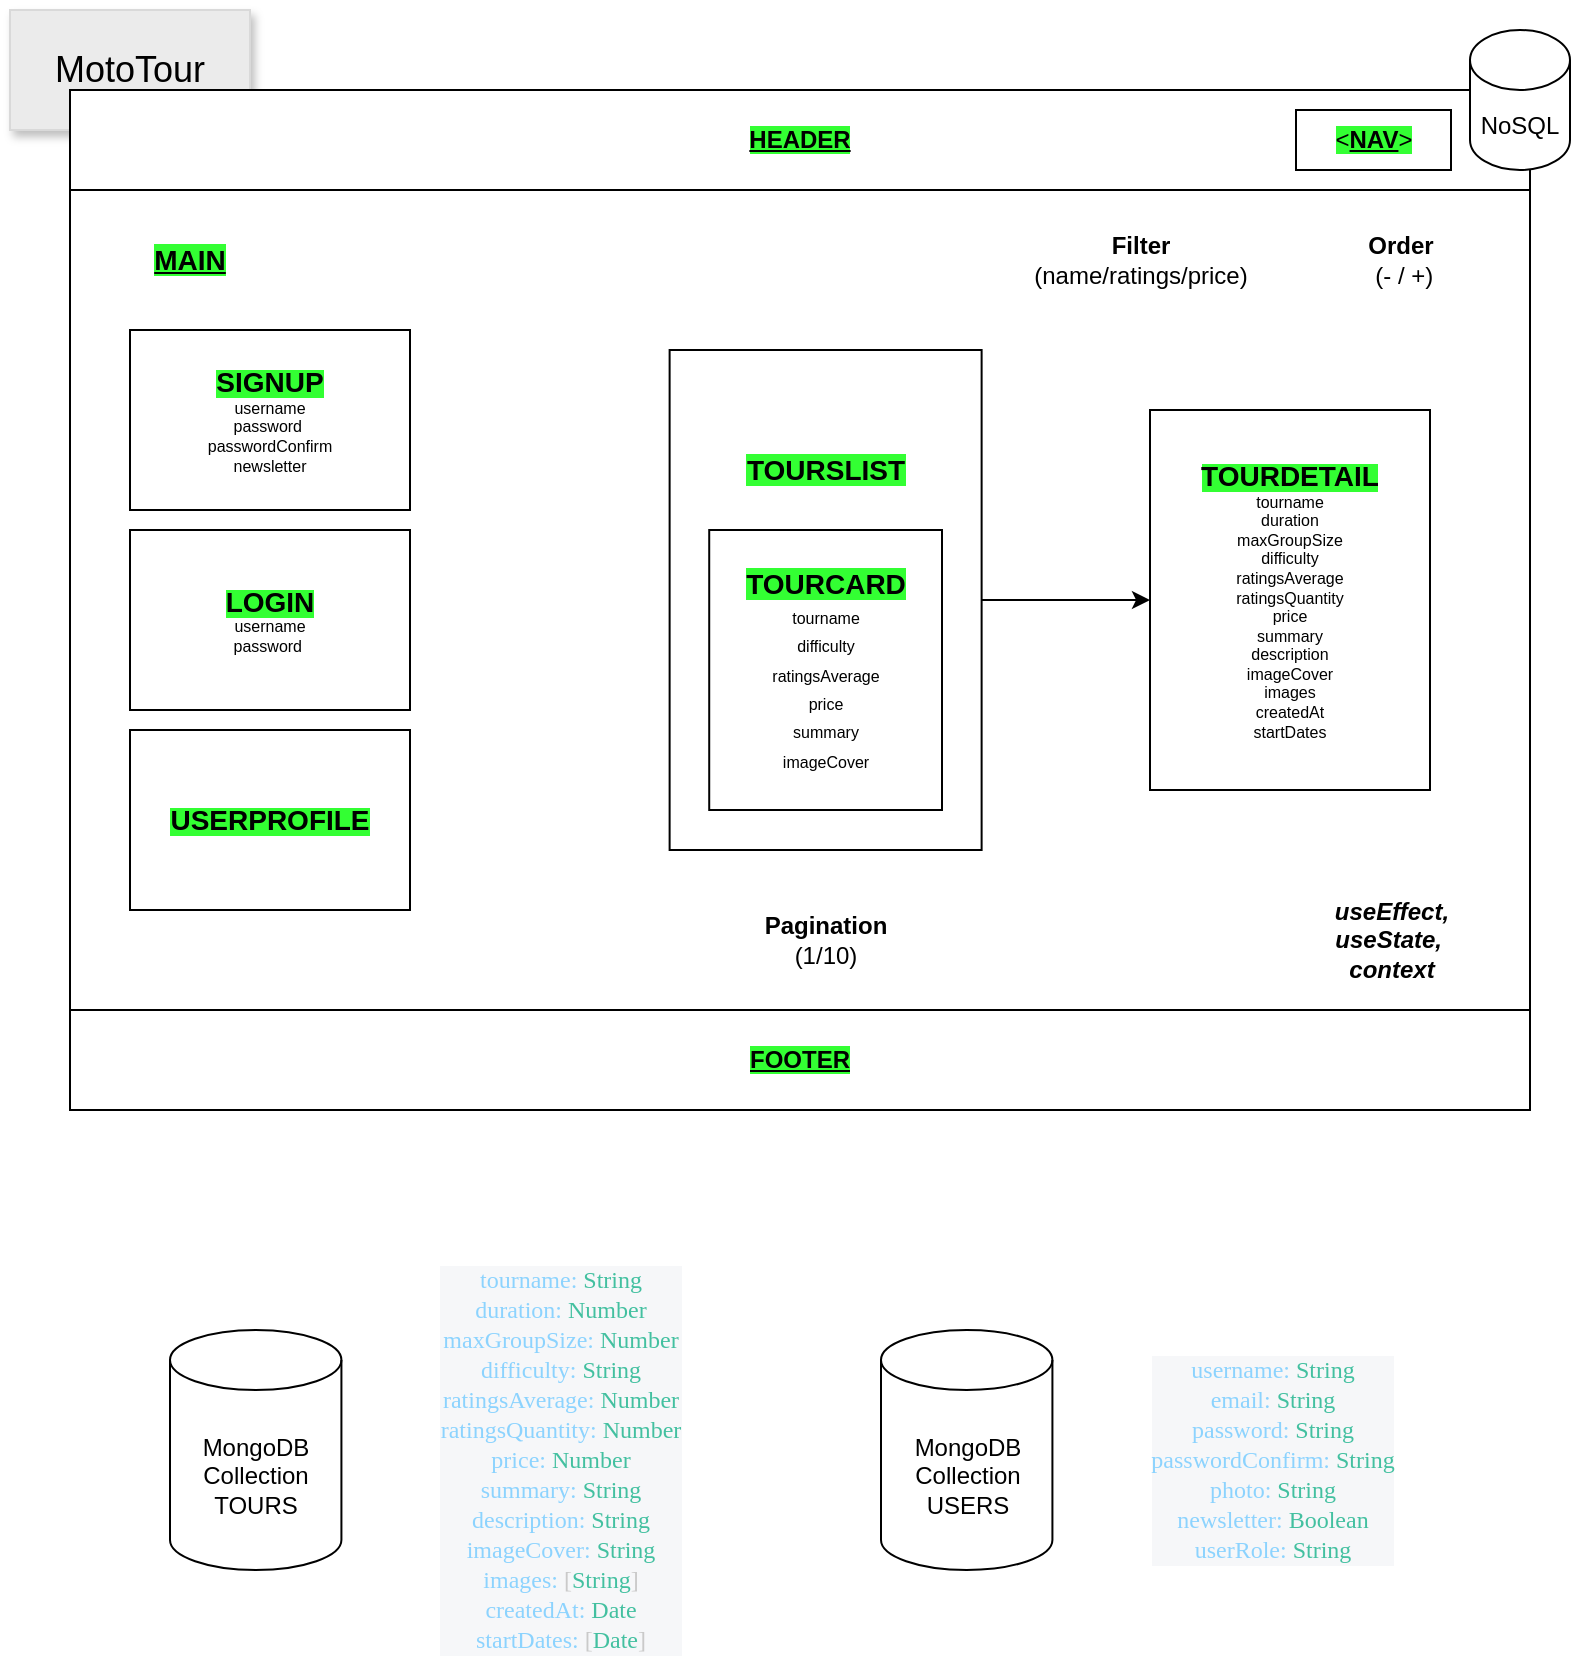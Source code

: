 <mxfile version="16.5.2" type="github">
  <diagram id="uzeWqnwKXu1-_gKhjPXf" name="Page-1">
    <mxGraphModel dx="1038" dy="705" grid="1" gridSize="10" guides="1" tooltips="1" connect="1" arrows="1" fold="1" page="1" pageScale="1" pageWidth="827" pageHeight="1169" math="0" shadow="0">
      <root>
        <mxCell id="0" />
        <mxCell id="1" parent="0" />
        <mxCell id="JhrLA2LpPRyogHum-rHQ-1" value="&lt;font style=&quot;font-size: 18px&quot;&gt;MotoTour&lt;/font&gt;" style="rounded=0;whiteSpace=wrap;html=1;shadow=1;fillColor=#EBEBEB;strokeColor=#D9D9D9;" parent="1" vertex="1">
          <mxGeometry x="40" y="110" width="120" height="60" as="geometry" />
        </mxCell>
        <mxCell id="JhrLA2LpPRyogHum-rHQ-2" value="" style="rounded=0;whiteSpace=wrap;html=1;" parent="1" vertex="1">
          <mxGeometry x="70" y="200" width="730" height="410" as="geometry" />
        </mxCell>
        <mxCell id="kl5wbX_fLZKCo5mKVSHW-3" style="edgeStyle=orthogonalEdgeStyle;rounded=0;orthogonalLoop=1;jettySize=auto;html=1;exitX=1;exitY=0.5;exitDx=0;exitDy=0;" edge="1" parent="1" source="JhrLA2LpPRyogHum-rHQ-4" target="JhrLA2LpPRyogHum-rHQ-18">
          <mxGeometry relative="1" as="geometry" />
        </mxCell>
        <mxCell id="JhrLA2LpPRyogHum-rHQ-4" value="&lt;font style=&quot;font-size: 14px&quot;&gt;&lt;font style=&quot;background-color: rgb(51 , 255 , 51)&quot;&gt;&lt;b&gt;TOURSLIST&lt;br&gt;&lt;/b&gt;&lt;/font&gt;&lt;div style=&quot;font-size: 12px&quot;&gt;&lt;br&gt;&lt;/div&gt;&lt;div style=&quot;font-size: 12px&quot;&gt;&lt;br&gt;&lt;/div&gt;&lt;div style=&quot;font-size: 12px&quot;&gt;&lt;br&gt;&lt;/div&gt;&lt;div style=&quot;font-size: 12px&quot;&gt;&lt;br&gt;&lt;/div&gt;&lt;div style=&quot;font-size: 12px&quot;&gt;&lt;br&gt;&lt;/div&gt;&lt;div style=&quot;font-size: 12px&quot;&gt;&lt;br&gt;&lt;/div&gt;&lt;div style=&quot;font-size: 12px&quot;&gt;&lt;br&gt;&lt;/div&gt;&lt;div style=&quot;font-size: 12px&quot;&gt;&lt;br&gt;&lt;/div&gt;&lt;div style=&quot;font-size: 12px&quot;&gt;&lt;br&gt;&lt;/div&gt;&lt;/font&gt;" style="rounded=0;whiteSpace=wrap;html=1;" parent="1" vertex="1">
          <mxGeometry x="369.81" y="280" width="156" height="250" as="geometry" />
        </mxCell>
        <mxCell id="JhrLA2LpPRyogHum-rHQ-6" value="&lt;u&gt;&lt;b style=&quot;background-color: rgb(51 , 255 , 51)&quot;&gt;FOOTER&lt;/b&gt;&lt;/u&gt;" style="rounded=0;whiteSpace=wrap;html=1;" parent="1" vertex="1">
          <mxGeometry x="70" y="610" width="730" height="50" as="geometry" />
        </mxCell>
        <mxCell id="JhrLA2LpPRyogHum-rHQ-7" value="&lt;span style=&quot;background-color: rgb(51 , 255 , 51)&quot;&gt;&lt;b&gt;&lt;u&gt;HEADER&lt;/u&gt;&lt;/b&gt;&lt;/span&gt;" style="rounded=0;whiteSpace=wrap;html=1;" parent="1" vertex="1">
          <mxGeometry x="70" y="150" width="730" height="50" as="geometry" />
        </mxCell>
        <mxCell id="JhrLA2LpPRyogHum-rHQ-8" value="&lt;span style=&quot;background-color: rgb(51 , 255 , 51)&quot;&gt;&amp;lt;&lt;b&gt;&lt;u&gt;NAV&lt;/u&gt;&lt;/b&gt;&amp;gt;&lt;/span&gt;" style="rounded=0;whiteSpace=wrap;html=1;" parent="1" vertex="1">
          <mxGeometry x="683" y="160" width="77.5" height="30" as="geometry" />
        </mxCell>
        <mxCell id="JhrLA2LpPRyogHum-rHQ-9" value="&lt;span style=&quot;font-size: 14px ; background-color: rgb(51 , 255 , 51)&quot;&gt;&lt;b&gt;&lt;u&gt;MAIN&lt;/u&gt;&lt;/b&gt;&lt;/span&gt;" style="text;html=1;strokeColor=none;fillColor=none;align=center;verticalAlign=middle;whiteSpace=wrap;rounded=0;" parent="1" vertex="1">
          <mxGeometry x="100" y="220" width="60" height="30" as="geometry" />
        </mxCell>
        <mxCell id="JhrLA2LpPRyogHum-rHQ-10" value="&lt;b&gt;Filter&lt;/b&gt; (name/ratings/price)" style="text;html=1;strokeColor=none;fillColor=none;align=center;verticalAlign=middle;whiteSpace=wrap;rounded=0;" parent="1" vertex="1">
          <mxGeometry x="550" y="220" width="110.5" height="30" as="geometry" />
        </mxCell>
        <mxCell id="JhrLA2LpPRyogHum-rHQ-11" value="&lt;b&gt;Pagination&lt;/b&gt; (1/10)" style="text;html=1;strokeColor=none;fillColor=none;align=center;verticalAlign=middle;whiteSpace=wrap;rounded=0;" parent="1" vertex="1">
          <mxGeometry x="417.81" y="560" width="60" height="30" as="geometry" />
        </mxCell>
        <mxCell id="JhrLA2LpPRyogHum-rHQ-12" value="&lt;font&gt;&lt;font style=&quot;font-size: 14px ; background-color: rgb(51 , 255 , 51)&quot;&gt;&lt;b&gt;TOURCARD&lt;br&gt;&lt;/b&gt;&lt;/font&gt;&lt;div&gt;&lt;div&gt;&lt;font style=&quot;font-size: 8px&quot;&gt;tourname&lt;/font&gt;&lt;/div&gt;&lt;div&gt;&lt;font style=&quot;font-size: 8px&quot;&gt;difficulty&lt;br&gt;&lt;/font&gt;&lt;/div&gt;&lt;div&gt;&lt;font style=&quot;font-size: 8px&quot;&gt;ratingsAverage&lt;/font&gt;&lt;/div&gt;&lt;div&gt;&lt;font style=&quot;font-size: 8px&quot;&gt;price&lt;br&gt;&lt;/font&gt;&lt;/div&gt;&lt;div&gt;&lt;font style=&quot;font-size: 8px&quot;&gt;summary&lt;/font&gt;&lt;/div&gt;&lt;div&gt;&lt;font style=&quot;font-size: 8px&quot;&gt;imageCover&lt;/font&gt;&lt;/div&gt;&lt;/div&gt;&lt;/font&gt;" style="rounded=0;whiteSpace=wrap;html=1;" parent="1" vertex="1">
          <mxGeometry x="389.61" y="370" width="116.39" height="140" as="geometry" />
        </mxCell>
        <mxCell id="JhrLA2LpPRyogHum-rHQ-13" value="&lt;b&gt;Order&lt;br&gt;&lt;/b&gt;&amp;nbsp;(- / +)" style="text;html=1;strokeColor=none;fillColor=none;align=center;verticalAlign=middle;whiteSpace=wrap;rounded=0;" parent="1" vertex="1">
          <mxGeometry x="680.25" y="220" width="110.5" height="30" as="geometry" />
        </mxCell>
        <mxCell id="JhrLA2LpPRyogHum-rHQ-14" value="NoSQL" style="shape=cylinder3;whiteSpace=wrap;html=1;boundedLbl=1;backgroundOutline=1;size=15;" parent="1" vertex="1">
          <mxGeometry x="770" y="120" width="50" height="70" as="geometry" />
        </mxCell>
        <mxCell id="JhrLA2LpPRyogHum-rHQ-16" value="MongoDB Collection&lt;br&gt;TOURS" style="shape=cylinder3;whiteSpace=wrap;html=1;boundedLbl=1;backgroundOutline=1;size=15;" parent="1" vertex="1">
          <mxGeometry x="120" y="770" width="85.71" height="120" as="geometry" />
        </mxCell>
        <mxCell id="JhrLA2LpPRyogHum-rHQ-18" value="&lt;font&gt;&lt;font style=&quot;background-color: rgb(51 , 255 , 51)&quot;&gt;&lt;b&gt;&lt;font style=&quot;font-size: 14px&quot;&gt;TOURDETAIL&lt;/font&gt;&lt;br&gt;&lt;/b&gt;&lt;/font&gt;&lt;div style=&quot;font-size: 8px&quot;&gt;tourname&lt;/div&gt;&lt;div style=&quot;font-size: 8px&quot;&gt;duration&lt;/div&gt;&lt;div style=&quot;font-size: 8px&quot;&gt;maxGroupSize&lt;/div&gt;&lt;div style=&quot;font-size: 8px&quot;&gt;difficulty&lt;/div&gt;&lt;div style=&quot;font-size: 8px&quot;&gt;ratingsAverage&lt;/div&gt;&lt;div style=&quot;font-size: 8px&quot;&gt;ratingsQuantity&lt;/div&gt;&lt;div style=&quot;font-size: 8px&quot;&gt;price&lt;/div&gt;&lt;div style=&quot;font-size: 8px&quot;&gt;summary&lt;/div&gt;&lt;div style=&quot;font-size: 8px&quot;&gt;description&lt;/div&gt;&lt;div style=&quot;font-size: 8px&quot;&gt;imageCover&lt;/div&gt;&lt;div style=&quot;font-size: 8px&quot;&gt;images&lt;/div&gt;&lt;div style=&quot;font-size: 8px&quot;&gt;createdAt&lt;/div&gt;&lt;div style=&quot;font-size: 8px&quot;&gt;startDates&lt;/div&gt;&lt;/font&gt;" style="rounded=0;whiteSpace=wrap;html=1;" parent="1" vertex="1">
          <mxGeometry x="610" y="310" width="140" height="190" as="geometry" />
        </mxCell>
        <mxCell id="JhrLA2LpPRyogHum-rHQ-19" value="&lt;p class=&quot;p1&quot; style=&quot;margin: 0px ; font-stretch: normal ; line-height: normal ; font-family: &amp;#34;menlo&amp;#34; ; color: rgb(140 , 211 , 254) ; background-color: rgb(246 , 247 , 249)&quot;&gt;&lt;span class=&quot;s1&quot;&gt;tourname:&lt;/span&gt;&lt;span class=&quot;s2&quot; style=&quot;color: rgb(202 , 202 , 202)&quot;&gt; &lt;/span&gt;&lt;span class=&quot;s3&quot; style=&quot;color: rgb(67 , 192 , 160)&quot;&gt;String&lt;/span&gt;&lt;/p&gt;&lt;p class=&quot;p1&quot; style=&quot;margin: 0px ; font-stretch: normal ; line-height: normal ; font-family: &amp;#34;menlo&amp;#34; ; color: rgb(140 , 211 , 254) ; background-color: rgb(246 , 247 , 249)&quot;&gt;&lt;span class=&quot;s1&quot;&gt;duration:&lt;/span&gt;&lt;span class=&quot;s2&quot; style=&quot;color: rgb(202 , 202 , 202)&quot;&gt;&amp;nbsp;&lt;/span&gt;&lt;span class=&quot;s3&quot; style=&quot;color: rgb(67 , 192 , 160)&quot;&gt;Number&lt;/span&gt;&lt;/p&gt;&lt;p class=&quot;p1&quot; style=&quot;margin: 0px ; font-stretch: normal ; line-height: normal ; font-family: &amp;#34;menlo&amp;#34; ; color: rgb(140 , 211 , 254) ; background-color: rgb(246 , 247 , 249)&quot;&gt;&lt;span class=&quot;s1&quot;&gt;maxGroupSize:&lt;/span&gt;&lt;span class=&quot;s2&quot; style=&quot;color: rgb(202 , 202 , 202)&quot;&gt;&amp;nbsp;&lt;/span&gt;&lt;span class=&quot;s3&quot; style=&quot;color: rgb(67 , 192 , 160)&quot;&gt;Number&lt;/span&gt;&lt;/p&gt;&lt;p class=&quot;p1&quot; style=&quot;margin: 0px ; font-stretch: normal ; line-height: normal ; font-family: &amp;#34;menlo&amp;#34; ; color: rgb(140 , 211 , 254) ; background-color: rgb(246 , 247 , 249)&quot;&gt;&lt;span class=&quot;s1&quot;&gt;difficulty:&lt;/span&gt;&lt;span class=&quot;s2&quot; style=&quot;color: rgb(202 , 202 , 202)&quot;&gt;&amp;nbsp;&lt;/span&gt;&lt;span class=&quot;s3&quot; style=&quot;color: rgb(67 , 192 , 160)&quot;&gt;String&lt;/span&gt;&lt;/p&gt;&lt;p class=&quot;p1&quot; style=&quot;margin: 0px ; font-stretch: normal ; line-height: normal ; font-family: &amp;#34;menlo&amp;#34; ; color: rgb(140 , 211 , 254) ; background-color: rgb(246 , 247 , 249)&quot;&gt;&lt;span class=&quot;s1&quot;&gt;ratingsAverage:&lt;/span&gt;&lt;span class=&quot;s2&quot; style=&quot;color: rgb(202 , 202 , 202)&quot;&gt;&amp;nbsp;&lt;/span&gt;&lt;span class=&quot;s3&quot; style=&quot;color: rgb(67 , 192 , 160)&quot;&gt;Number&lt;/span&gt;&lt;/p&gt;&lt;p class=&quot;p1&quot; style=&quot;margin: 0px ; font-stretch: normal ; line-height: normal ; font-family: &amp;#34;menlo&amp;#34; ; color: rgb(140 , 211 , 254) ; background-color: rgb(246 , 247 , 249)&quot;&gt;&lt;span class=&quot;s1&quot;&gt;ratingsQuantity:&lt;/span&gt;&lt;span class=&quot;s2&quot; style=&quot;color: rgb(202 , 202 , 202)&quot;&gt;&amp;nbsp;&lt;/span&gt;&lt;span class=&quot;s3&quot; style=&quot;color: rgb(67 , 192 , 160)&quot;&gt;Number&lt;/span&gt;&lt;/p&gt;&lt;p class=&quot;p1&quot; style=&quot;margin: 0px ; font-stretch: normal ; line-height: normal ; font-family: &amp;#34;menlo&amp;#34; ; color: rgb(140 , 211 , 254) ; background-color: rgb(246 , 247 , 249)&quot;&gt;&lt;span class=&quot;s1&quot;&gt;price:&lt;/span&gt;&lt;span class=&quot;s2&quot; style=&quot;color: rgb(202 , 202 , 202)&quot;&gt;&amp;nbsp;&lt;/span&gt;&lt;span class=&quot;s3&quot; style=&quot;color: rgb(67 , 192 , 160)&quot;&gt;Number&lt;/span&gt;&lt;/p&gt;&lt;p class=&quot;p1&quot; style=&quot;margin: 0px ; font-stretch: normal ; line-height: normal ; font-family: &amp;#34;menlo&amp;#34; ; color: rgb(140 , 211 , 254) ; background-color: rgb(246 , 247 , 249)&quot;&gt;&lt;span class=&quot;s1&quot;&gt;summary:&lt;/span&gt;&lt;span class=&quot;s2&quot; style=&quot;color: rgb(202 , 202 , 202)&quot;&gt;&amp;nbsp;&lt;/span&gt;&lt;span class=&quot;s3&quot; style=&quot;color: rgb(67 , 192 , 160)&quot;&gt;String&lt;/span&gt;&lt;/p&gt;&lt;p class=&quot;p1&quot; style=&quot;margin: 0px ; font-stretch: normal ; line-height: normal ; font-family: &amp;#34;menlo&amp;#34; ; color: rgb(140 , 211 , 254) ; background-color: rgb(246 , 247 , 249)&quot;&gt;&lt;span class=&quot;s1&quot;&gt;description:&lt;/span&gt;&lt;span class=&quot;s2&quot; style=&quot;color: rgb(202 , 202 , 202)&quot;&gt;&amp;nbsp;&lt;/span&gt;&lt;span class=&quot;s3&quot; style=&quot;color: rgb(67 , 192 , 160)&quot;&gt;String&lt;/span&gt;&lt;/p&gt;&lt;p class=&quot;p1&quot; style=&quot;margin: 0px ; font-stretch: normal ; line-height: normal ; font-family: &amp;#34;menlo&amp;#34; ; color: rgb(140 , 211 , 254) ; background-color: rgb(246 , 247 , 249)&quot;&gt;&lt;span class=&quot;s1&quot;&gt;imageCover:&lt;/span&gt;&lt;span class=&quot;s2&quot; style=&quot;color: rgb(202 , 202 , 202)&quot;&gt;&amp;nbsp;&lt;/span&gt;&lt;span class=&quot;s3&quot; style=&quot;color: rgb(67 , 192 , 160)&quot;&gt;String&lt;/span&gt;&lt;/p&gt;&lt;p class=&quot;p1&quot; style=&quot;margin: 0px ; font-stretch: normal ; line-height: normal ; font-family: &amp;#34;menlo&amp;#34; ; color: rgb(140 , 211 , 254) ; background-color: rgb(246 , 247 , 249)&quot;&gt;&lt;span class=&quot;s1&quot;&gt;images:&lt;/span&gt;&lt;span class=&quot;s2&quot; style=&quot;color: rgb(202 , 202 , 202)&quot;&gt;&amp;nbsp;[&lt;/span&gt;&lt;span class=&quot;s3&quot; style=&quot;color: rgb(67 , 192 , 160)&quot;&gt;String&lt;/span&gt;&lt;span class=&quot;s2&quot; style=&quot;color: rgb(202 , 202 , 202)&quot;&gt;]&lt;/span&gt;&lt;/p&gt;&lt;p class=&quot;p1&quot; style=&quot;margin: 0px ; font-stretch: normal ; line-height: normal ; font-family: &amp;#34;menlo&amp;#34; ; color: rgb(140 , 211 , 254) ; background-color: rgb(246 , 247 , 249)&quot;&gt;&lt;span class=&quot;s1&quot;&gt;createdAt:&lt;/span&gt;&lt;span class=&quot;s2&quot; style=&quot;color: rgb(202 , 202 , 202)&quot;&gt;&amp;nbsp;&lt;/span&gt;&lt;span class=&quot;s3&quot; style=&quot;color: rgb(67 , 192 , 160)&quot;&gt;Date&lt;/span&gt;&lt;/p&gt;&lt;p class=&quot;p1&quot; style=&quot;margin: 0px ; font-stretch: normal ; line-height: normal ; font-family: &amp;#34;menlo&amp;#34; ; color: rgb(140 , 211 , 254) ; background-color: rgb(246 , 247 , 249)&quot;&gt;&lt;span class=&quot;s1&quot;&gt;startDates:&lt;/span&gt;&lt;span class=&quot;s2&quot; style=&quot;color: rgb(202 , 202 , 202)&quot;&gt;&amp;nbsp;[&lt;/span&gt;&lt;span class=&quot;s3&quot; style=&quot;color: rgb(67 , 192 , 160)&quot;&gt;Date&lt;/span&gt;&lt;span class=&quot;s2&quot; style=&quot;color: rgb(202 , 202 , 202)&quot;&gt;]&lt;/span&gt;&lt;/p&gt;" style="text;html=1;align=center;verticalAlign=middle;resizable=0;points=[];autosize=1;strokeColor=none;fillColor=none;" parent="1" vertex="1">
          <mxGeometry x="225" y="740" width="180" height="190" as="geometry" />
        </mxCell>
        <mxCell id="kl5wbX_fLZKCo5mKVSHW-1" value="MongoDB Collection&lt;br&gt;USERS" style="shape=cylinder3;whiteSpace=wrap;html=1;boundedLbl=1;backgroundOutline=1;size=15;" vertex="1" parent="1">
          <mxGeometry x="475.5" y="770" width="85.71" height="120" as="geometry" />
        </mxCell>
        <mxCell id="kl5wbX_fLZKCo5mKVSHW-2" value="&lt;p class=&quot;p1&quot; style=&quot;margin: 0px ; font-stretch: normal ; line-height: normal ; font-family: &amp;#34;menlo&amp;#34; ; color: rgb(140 , 211 , 254) ; background-color: rgb(246 , 247 , 249)&quot;&gt;&lt;span class=&quot;s1&quot;&gt;username:&lt;/span&gt;&lt;span class=&quot;s2&quot; style=&quot;color: rgb(202 , 202 , 202)&quot;&gt; &lt;/span&gt;&lt;span class=&quot;s3&quot; style=&quot;color: rgb(67 , 192 , 160)&quot;&gt;String&lt;/span&gt;&lt;/p&gt;&lt;p class=&quot;p1&quot; style=&quot;margin: 0px ; font-stretch: normal ; line-height: normal ; font-family: &amp;#34;menlo&amp;#34; ; color: rgb(140 , 211 , 254) ; background-color: rgb(246 , 247 , 249)&quot;&gt;&lt;span class=&quot;s1&quot;&gt;email:&lt;/span&gt;&lt;span class=&quot;s2&quot; style=&quot;color: rgb(202 , 202 , 202)&quot;&gt;&amp;nbsp;&lt;/span&gt;&lt;span class=&quot;s3&quot; style=&quot;color: rgb(67 , 192 , 160)&quot;&gt;String&lt;/span&gt;&lt;/p&gt;&lt;p class=&quot;p1&quot; style=&quot;margin: 0px ; font-stretch: normal ; line-height: normal ; font-family: &amp;#34;menlo&amp;#34; ; color: rgb(140 , 211 , 254) ; background-color: rgb(246 , 247 , 249)&quot;&gt;&lt;span class=&quot;s1&quot;&gt;password:&lt;/span&gt;&lt;span class=&quot;s2&quot; style=&quot;color: rgb(202 , 202 , 202)&quot;&gt;&amp;nbsp;&lt;/span&gt;&lt;span class=&quot;s3&quot; style=&quot;color: rgb(67 , 192 , 160)&quot;&gt;String&lt;/span&gt;&lt;br&gt;&lt;/p&gt;&lt;p class=&quot;p1&quot; style=&quot;margin: 0px ; font-stretch: normal ; line-height: normal ; font-family: &amp;#34;menlo&amp;#34; ; color: rgb(140 , 211 , 254) ; background-color: rgb(246 , 247 , 249)&quot;&gt;&lt;span class=&quot;s1&quot;&gt;passwordConfirm:&lt;/span&gt;&lt;span class=&quot;s2&quot; style=&quot;color: rgb(202 , 202 , 202)&quot;&gt;&amp;nbsp;&lt;/span&gt;&lt;span class=&quot;s3&quot; style=&quot;color: rgb(67 , 192 , 160)&quot;&gt;String&lt;/span&gt;&lt;/p&gt;&lt;p class=&quot;p1&quot; style=&quot;margin: 0px ; font-stretch: normal ; line-height: normal ; font-family: &amp;#34;menlo&amp;#34; ; color: rgb(140 , 211 , 254) ; background-color: rgb(246 , 247 , 249)&quot;&gt;&lt;span class=&quot;s1&quot;&gt;photo:&lt;/span&gt;&lt;span class=&quot;s2&quot; style=&quot;color: rgb(202 , 202 , 202)&quot;&gt;&amp;nbsp;&lt;/span&gt;&lt;span class=&quot;s3&quot; style=&quot;color: rgb(67 , 192 , 160)&quot;&gt;String&lt;/span&gt;&lt;/p&gt;&lt;p class=&quot;p1&quot; style=&quot;margin: 0px ; font-stretch: normal ; line-height: normal ; font-family: &amp;#34;menlo&amp;#34; ; color: rgb(140 , 211 , 254) ; background-color: rgb(246 , 247 , 249)&quot;&gt;&lt;span class=&quot;s1&quot;&gt;newsletter:&lt;/span&gt;&lt;span class=&quot;s2&quot; style=&quot;color: rgb(202 , 202 , 202)&quot;&gt;&amp;nbsp;&lt;/span&gt;&lt;span class=&quot;s3&quot; style=&quot;color: rgb(67 , 192 , 160)&quot;&gt;Boolean&lt;/span&gt;&lt;/p&gt;&lt;p class=&quot;p1&quot; style=&quot;margin: 0px ; font-stretch: normal ; line-height: normal ; font-family: &amp;#34;menlo&amp;#34; ; color: rgb(140 , 211 , 254) ; background-color: rgb(246 , 247 , 249)&quot;&gt;&lt;span class=&quot;s3&quot; style=&quot;color: rgb(67 , 192 , 160)&quot;&gt;&lt;/span&gt;&lt;/p&gt;&lt;p class=&quot;p1&quot; style=&quot;margin: 0px ; font-stretch: normal ; line-height: normal ; font-family: &amp;#34;menlo&amp;#34; ; color: rgb(140 , 211 , 254) ; background-color: rgb(246 , 247 , 249)&quot;&gt;&lt;span class=&quot;s1&quot;&gt;userRole:&lt;/span&gt;&lt;span class=&quot;s2&quot; style=&quot;color: rgb(202 , 202 , 202)&quot;&gt;&amp;nbsp;&lt;/span&gt;&lt;span class=&quot;s3&quot; style=&quot;color: rgb(67 , 192 , 160)&quot;&gt;String&lt;/span&gt;&lt;/p&gt;" style="text;html=1;align=center;verticalAlign=middle;resizable=0;points=[];autosize=1;strokeColor=none;fillColor=none;" vertex="1" parent="1">
          <mxGeometry x="580.5" y="785" width="180" height="100" as="geometry" />
        </mxCell>
        <mxCell id="kl5wbX_fLZKCo5mKVSHW-4" value="&lt;font&gt;&lt;font style=&quot;background-color: rgb(51 , 255 , 51)&quot;&gt;&lt;b&gt;&lt;font style=&quot;font-size: 14px&quot;&gt;SIGNUP&lt;/font&gt;&lt;br&gt;&lt;/b&gt;&lt;/font&gt;&lt;div style=&quot;font-size: 8px&quot;&gt;username&lt;/div&gt;&lt;div style=&quot;font-size: 8px&quot;&gt;password&amp;nbsp;&lt;/div&gt;&lt;div style=&quot;font-size: 8px&quot;&gt;passwordConfirm&lt;/div&gt;&lt;div style=&quot;font-size: 8px&quot;&gt;newsletter&lt;/div&gt;&lt;/font&gt;" style="rounded=0;whiteSpace=wrap;html=1;" vertex="1" parent="1">
          <mxGeometry x="100" y="270" width="140" height="90" as="geometry" />
        </mxCell>
        <mxCell id="kl5wbX_fLZKCo5mKVSHW-5" value="&lt;font&gt;&lt;font style=&quot;background-color: rgb(51 , 255 , 51)&quot;&gt;&lt;b&gt;&lt;font style=&quot;font-size: 14px&quot;&gt;LOGIN&lt;/font&gt;&lt;br&gt;&lt;/b&gt;&lt;/font&gt;&lt;div style=&quot;font-size: 8px&quot;&gt;username&lt;/div&gt;&lt;div style=&quot;font-size: 8px&quot;&gt;password&amp;nbsp;&lt;/div&gt;&lt;/font&gt;" style="rounded=0;whiteSpace=wrap;html=1;" vertex="1" parent="1">
          <mxGeometry x="100" y="370" width="140" height="90" as="geometry" />
        </mxCell>
        <mxCell id="kl5wbX_fLZKCo5mKVSHW-7" value="&lt;font&gt;&lt;font style=&quot;background-color: rgb(51 , 255 , 51)&quot;&gt;&lt;b&gt;&lt;font style=&quot;font-size: 14px&quot;&gt;USERPROFILE&lt;br&gt;&lt;/font&gt;&lt;/b&gt;&lt;/font&gt;&lt;div style=&quot;font-size: 8px&quot;&gt;&lt;/div&gt;&lt;/font&gt;" style="rounded=0;whiteSpace=wrap;html=1;" vertex="1" parent="1">
          <mxGeometry x="100" y="470" width="140" height="90" as="geometry" />
        </mxCell>
        <mxCell id="kl5wbX_fLZKCo5mKVSHW-9" value="&lt;b&gt;useEffect, useState,&amp;nbsp;&lt;br&gt;context&lt;br&gt;&lt;/b&gt;" style="text;html=1;strokeColor=none;fillColor=none;align=center;verticalAlign=middle;whiteSpace=wrap;rounded=0;fontStyle=2" vertex="1" parent="1">
          <mxGeometry x="691.75" y="550" width="78.25" height="50" as="geometry" />
        </mxCell>
      </root>
    </mxGraphModel>
  </diagram>
</mxfile>
